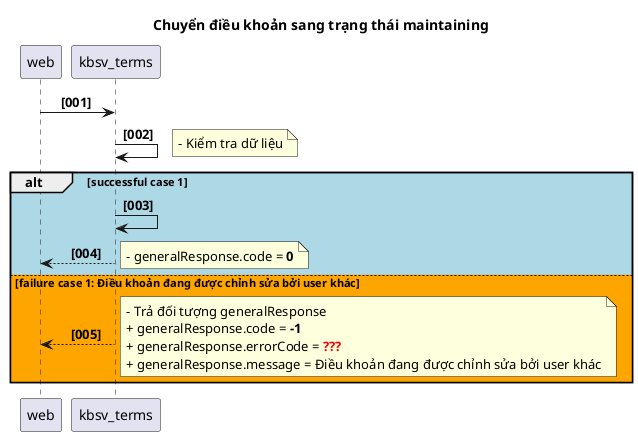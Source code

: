 @startuml update_terms

skinparam sequenceMessageAlign right
skinparam maxMessageSize 255
skinparam noteTextAlignment left

title
Chuyển điều khoản sang trạng thái maintaining
end title

autonumber "<b>[000]"

participant web
participant kbsv_terms as kt

web -> kt
kt -> kt
note right
    - Kiểm tra dữ liệu
end note
alt #LightBlue successful case 1
    kt -> kt
    kt --> web
    note right
        - generalResponse.code = <b>0</b>
    end note
else #Orange failure case 1: Điều khoản đang được chỉnh sửa bởi user khác
    kt --> web
    note right
        - Trả đối tượng generalResponse
        + generalResponse.code = <b>-1</b>
        + generalResponse.errorCode = <font color=red><b>???
        + generalResponse.message = Điều khoản đang được chỉnh sửa bởi user khác
    end note
end

@enduml